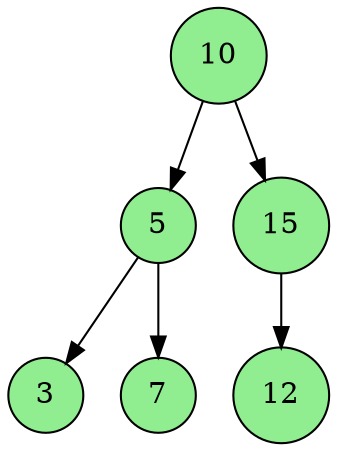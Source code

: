 digraph G{ 
node [shape=circle, fillcolor=lightgreen, style=filled];
10 -> 5
10 -> 15
5 -> 3
5 -> 7
15 -> 12
}
